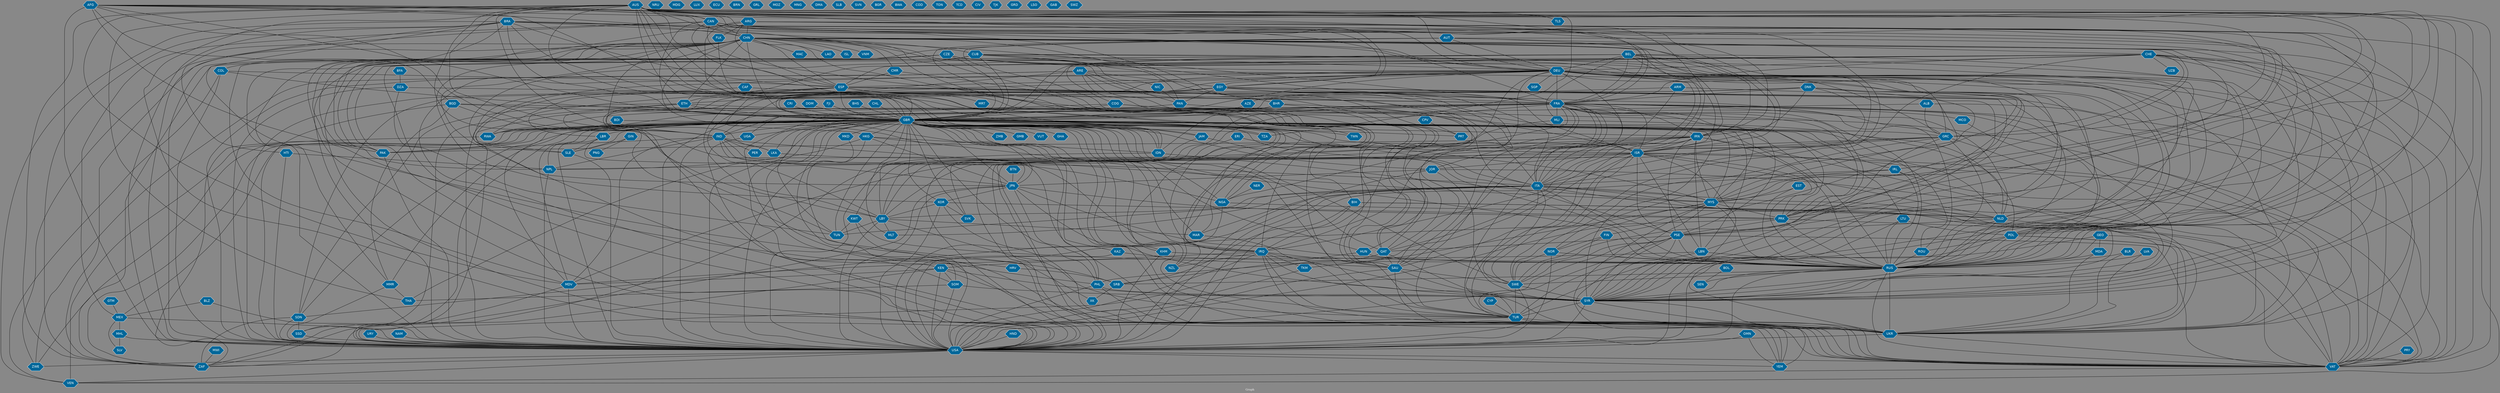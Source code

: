 // Countries together in item graph
graph {
	graph [bgcolor="#888888" fontcolor=white fontsize=12 label="Graph" outputorder=edgesfirst overlap=prism]
	node [color=white fillcolor="#006699" fontcolor=white fontname=Helvetica shape=hexagon style=filled]
	edge [arrowhead=open color=black fontcolor=white fontname=Courier fontsize=12]
		FRA [label=FRA]
		USA [label=USA]
		DEU [label=DEU]
		SOM [label=SOM]
		DNK [label=DNK]
		ISR [label=ISR]
		VAT [label=VAT]
		RUS [label=RUS]
		UKR [label=UKR]
		VEN [label=VEN]
		SYR [label=SYR]
		TUR [label=TUR]
		SWE [label=SWE]
		PRK [label=PRK]
		IRN [label=IRN]
		ITA [label=ITA]
		BEL [label=BEL]
		KOR [label=KOR]
		LBR [label=LBR]
		THA [label=THA]
		ARG [label=ARG]
		GBR [label=GBR]
		ESP [label=ESP]
		JOR [label=JOR]
		AUT [label=AUT]
		MCO [label=MCO]
		IRQ [label=IRQ]
		AUS [label=AUS]
		CHN [label=CHN]
		TUN [label=TUN]
		PSE [label=PSE]
		TWN [label=TWN]
		IND [label=IND]
		ZAF [label=ZAF]
		MYS [label=MYS]
		SDN [label=SDN]
		EGY [label=EGY]
		YEM [label=YEM]
		GRC [label=GRC]
		AFG [label=AFG]
		NGA [label=NGA]
		MEX [label=MEX]
		NRU [label=NRU]
		SAU [label=SAU]
		CAN [label=CAN]
		HKG [label=HKG]
		PHL [label=PHL]
		CUB [label=CUB]
		PAK [label=PAK]
		HUN [label=HUN]
		IDN [label=IDN]
		NPL [label=NPL]
		LKA [label=LKA]
		BGD [label=BGD]
		SRB [label=SRB]
		QAT [label=QAT]
		CHL [label=CHL]
		JPN [label=JPN]
		POL [label=POL]
		NZL [label=NZL]
		SSD [label=SSD]
		PER [label=PER]
		COL [label=COL]
		LBY [label=LBY]
		BIH [label=BIH]
		HND [label=HND]
		ZMB [label=ZMB]
		MDG [label=MDG]
		NOR [label=NOR]
		BRA [label=BRA]
		MAR [label=MAR]
		CZE [label=CZE]
		TZA [label=TZA]
		LUX [label=LUX]
		ROU [label=ROU]
		CHE [label=CHE]
		MAC [label=MAC]
		KEN [label=KEN]
		SGP [label=SGP]
		GEO [label=GEO]
		MLI [label=MLI]
		IRL [label=IRL]
		MMR [label=MMR]
		MWI [label=MWI]
		SLE [label=SLE]
		KAZ [label=KAZ]
		SLV [label=SLV]
		MHL [label=MHL]
		ECU [label=ECU]
		LBN [label=LBN]
		KWT [label=KWT]
		FLK [label=FLK]
		KHM [label=KHM]
		NLD [label=NLD]
		BRN [label=BRN]
		MKD [label=MKD]
		FIN [label=FIN]
		BDI [label=BDI]
		GTM [label=GTM]
		GMB [label=GMB]
		JAM [label=JAM]
		ZWE [label=ZWE]
		SEN [label=SEN]
		NER [label=NER]
		UGA [label=UGA]
		PAN [label=PAN]
		GIN [label=GIN]
		COG [label=COG]
		PRT [label=PRT]
		CYP [label=CYP]
		BFA [label=BFA]
		ARE [label=ARE]
		BLR [label=BLR]
		ARM [label=ARM]
		PRY [label=PRY]
		PNG [label=PNG]
		ETH [label=ETH]
		URY [label=URY]
		MLT [label=MLT]
		CAF [label=CAF]
		GRL [label=GRL]
		ALB [label=ALB]
		MDV [label=MDV]
		TLS [label=TLS]
		CRI [label=CRI]
		VUT [label=VUT]
		HTI [label=HTI]
		DOM [label=DOM]
		UZB [label=UZB]
		FJI [label=FJI]
		LAO [label=LAO]
		HRV [label=HRV]
		NIC [label=NIC]
		DZA [label=DZA]
		RWA [label=RWA]
		AZE [label=AZE]
		ISL [label=ISL]
		EST [label=EST]
		OMN [label=OMN]
		BOL [label=BOL]
		LTU [label=LTU]
		BHR [label=BHR]
		CPV [label=CPV]
		MOZ [label=MOZ]
		MNG [label=MNG]
		DMA [label=DMA]
		BLZ [label=BLZ]
		SLB [label=SLB]
		SVN [label=SVN]
		BHS [label=BHS]
		ERI [label=ERI]
		BGR [label=BGR]
		CMR [label=CMR]
		SVK [label=SVK]
		BWA [label=BWA]
		BTN [label=BTN]
		COD [label=COD]
		XK [label=XK]
		TON [label=TON]
		NAM [label=NAM]
		GHA [label=GHA]
		TCD [label=TCD]
		LVA [label=LVA]
		MDA [label=MDA]
		VNM [label=VNM]
		TKM [label=TKM]
		CIV [label=CIV]
		TJK [label=TJK]
		MRT [label=MRT]
		GRD [label=GRD]
		LSO [label=LSO]
		GAB [label=GAB]
		SWZ [label=SWZ]
			LVA -- UKR [weight=1]
			AFG -- SYR [weight=1]
			IDN -- MYS [weight=3]
			FRA -- IDN [weight=1]
			FRA -- NLD [weight=4]
			USA -- VAT [weight=12]
			BRA -- HRV [weight=2]
			ETH -- LBY [weight=1]
			CHN -- NPL [weight=3]
			FRA -- IRN [weight=1]
			DEU -- POL [weight=1]
			ARG -- USA [weight=1]
			BRA -- ESP [weight=1]
			GBR -- MLT [weight=3]
			ISR -- TUR [weight=1]
			CAN -- GBR [weight=7]
			IND -- JPN [weight=2]
			COG -- ITA [weight=1]
			POL -- ROU [weight=1]
			BFA -- DZA [weight=1]
			CHE -- ITA [weight=5]
			BEL -- COG [weight=1]
			NGA -- NLD [weight=1]
			AUS -- FRA [weight=2]
			CHE -- USA [weight=6]
			ISR -- NLD [weight=1]
			GBR -- LBY [weight=13]
			JPN -- PHL [weight=1]
			CHE -- VEN [weight=1]
			AUS -- JPN [weight=1]
			FRA -- MCO [weight=3]
			CHN -- PRK [weight=11]
			LBY -- USA [weight=12]
			BGD -- GBR [weight=6]
			FRA -- YEM [weight=2]
			USA -- YEM [weight=17]
			MAR -- TUR [weight=1]
			CZE -- DEU [weight=2]
			BEL -- PAK [weight=1]
			CAF -- FRA [weight=2]
			IRN -- ITA [weight=1]
			AUS -- DEU [weight=1]
			ISR -- QAT [weight=1]
			KOR -- PRK [weight=39]
			NGA -- USA [weight=14]
			ISR -- LBN [weight=6]
			KOR -- USA [weight=19]
			GBR -- SOM [weight=5]
			AFG -- CAN [weight=1]
			EGY -- PSE [weight=8]
			DEU -- EGY [weight=1]
			DOM -- GBR [weight=2]
			BOL -- SEN [weight=1]
			FRA -- LBY [weight=1]
			ARG -- IRN [weight=2]
			CHN -- IND [weight=5]
			TKM -- USA [weight=1]
			KOR -- VAT [weight=10]
			KHM -- USA [weight=2]
			NLD -- UKR [weight=4]
			LBR -- SLE [weight=1]
			CAN -- CHN [weight=1]
			GBR -- IND [weight=16]
			DNK -- RUS [weight=2]
			MCO -- POL [weight=1]
			ARG -- FRA [weight=9]
			LBN -- SYR [weight=11]
			RUS -- SRB [weight=2]
			ESP -- SYR [weight=1]
			CHN -- FRA [weight=18]
			CUB -- VAT [weight=3]
			GEO -- MDA [weight=1]
			IRN -- SYR [weight=8]
			ARE -- LBY [weight=1]
			PSE -- QAT [weight=1]
			DZA -- USA [weight=1]
			KEN -- USA [weight=6]
			CHN -- NIC [weight=1]
			AUS -- GBR [weight=37]
			CHE -- GRC [weight=1]
			GBR -- SDN [weight=2]
			IRN -- RUS [weight=6]
			USA -- ZAF [weight=7]
			ARE -- QAT [weight=1]
			GBR -- SVK [weight=1]
			DEU -- UKR [weight=43]
			GBR -- SWE [weight=2]
			SWE -- USA [weight=2]
			HTI -- USA [weight=1]
			CHN -- ITA [weight=2]
			LTU -- UKR [weight=1]
			JPN -- ZAF [weight=1]
			FRA -- SYR [weight=15]
			MEX -- USA [weight=9]
			SOM -- USA [weight=11]
			BRA -- HTI [weight=1]
			FRA -- RUS [weight=28]
			DNK -- ISR [weight=1]
			POL -- RUS [weight=19]
			CUB -- DEU [weight=1]
			MEX -- MHL [weight=1]
			GBR -- USA [weight=155]
			GBR -- ZAF [weight=8]
			AUT -- BIH [weight=2]
			BLZ -- MEX [weight=1]
			GBR -- PRK [weight=13]
			AUS -- TLS [weight=2]
			SYR -- USA [weight=97]
			BHS -- GBR [weight=1]
			ISR -- JOR [weight=3]
			AUS -- PRK [weight=2]
			CUB -- FRA [weight=1]
			CHE -- UZB [weight=1]
			ITA -- LBY [weight=4]
			ISR -- SYR [weight=23]
			DEU -- SGP [weight=1]
			DNK -- GBR [weight=8]
			IRQ -- USA [weight=134]
			CHN -- IRN [weight=2]
			CHE -- VAT [weight=6]
			FRA -- IRQ [weight=7]
			BEL -- GBR [weight=5]
			CHN -- ZWE [weight=1]
			QAT -- SYR [weight=1]
			BRA -- COL [weight=2]
			ARG -- GBR [weight=18]
			BRA -- ITA [weight=2]
			ITA -- UKR [weight=1]
			IRL -- USA [weight=10]
			PSE -- SYR [weight=4]
			LBN -- MDV [weight=1]
			DEU -- SOM [weight=1]
			RUS -- VAT [weight=3]
			AUS -- RUS [weight=7]
			MMR -- THA [weight=6]
			CAN -- MEX [weight=2]
			CZE -- PAK [weight=1]
			USA -- VEN [weight=6]
			AUT -- USA [weight=7]
			GBR -- ITA [weight=18]
			MDA -- UKR [weight=2]
			ALB -- GRC [weight=1]
			AUT -- GBR [weight=4]
			CHN -- MYS [weight=12]
			GBR -- KAZ [weight=1]
			PRK -- VAT [weight=1]
			PRK -- RUS [weight=16]
			FRA -- RWA [weight=5]
			ARE -- ZWE [weight=1]
			MYS -- PRK [weight=1]
			NPL -- USA [weight=9]
			IND -- NPL [weight=2]
			DEU -- HUN [weight=1]
			BRA -- DEU [weight=2]
			ALB -- GBR [weight=1]
			CUB -- PAN [weight=3]
			IND -- PER [weight=1]
			DEU -- JPN [weight=2]
			CAN -- USA [weight=7]
			GBR -- YEM [weight=11]
			URY -- USA [weight=1]
			SAU -- SWE [weight=1]
			GBR -- TUN [weight=27]
			KWT -- TUN [weight=5]
			CHN -- VAT [weight=4]
			SLE -- USA [weight=5]
			IRL -- VAT [weight=1]
			EGY -- MYS [weight=1]
			ERI -- ISR [weight=1]
			KWT -- USA [weight=1]
			FRA -- IND [weight=8]
			PHL -- USA [weight=2]
			HUN -- SRB [weight=1]
			CAN -- RUS [weight=3]
			IND -- MDV [weight=1]
			EST -- MYS [weight=1]
			CHN -- DEU [weight=3]
			BRA -- ZAF [weight=2]
			HRV -- SRB [weight=3]
			CHE -- ETH [weight=6]
			HKG -- RUS [weight=1]
			AUS -- GRC [weight=2]
			CHN -- MDV [weight=1]
			ITA -- MLT [weight=1]
			LTU -- POL [weight=1]
			GBR -- GRC [weight=9]
			BLZ -- USA [weight=1]
			TUR -- USA [weight=11]
			FRA -- MLI [weight=6]
			GBR -- VAT [weight=4]
			DEU -- ESP [weight=3]
			EGY -- FRA [weight=1]
			CHN -- ISL [weight=1]
			CUB -- RUS [weight=3]
			GBR -- MKD [weight=3]
			BEL -- USA [weight=2]
			ITA -- MAR [weight=1]
			EGY -- QAT [weight=1]
			AUS -- USA [weight=8]
			GBR -- JAM [weight=3]
			BRA -- PRT [weight=1]
			PRK -- USA [weight=75]
			DNK -- IRN [weight=2]
			EGY -- ISR [weight=6]
			PAN -- PRK [weight=1]
			SAU -- SYR [weight=1]
			GBR -- HKG [weight=33]
			BTN -- JPN [weight=1]
			CHE -- GBR [weight=2]
			LBN -- RUS [weight=1]
			GBR -- ZWE [weight=1]
			JPN -- PRK [weight=9]
			BLR -- UKR [weight=17]
			GBR -- SLE [weight=13]
			ETH -- GBR [weight=1]
			CHN -- JPN [weight=19]
			GIN -- SLE [weight=1]
			KWT -- SAU [weight=1]
			IRQ -- SAU [weight=4]
			IRQ -- SYR [weight=33]
			IRQ -- NZL [weight=1]
			DEU -- VAT [weight=2]
			CHN -- NZL [weight=1]
			ISR -- USA [weight=78]
			DEU -- GRC [weight=15]
			CHL -- GBR [weight=1]
			GBR -- RUS [weight=69]
			GTM -- MEX [weight=1]
			KEN -- SOM [weight=3]
			ARM -- VAT [weight=1]
			MYS -- UKR [weight=23]
			AUS -- IDN [weight=17]
			POL -- USA [weight=12]
			GBR -- SYR [weight=62]
			HKG -- IDN [weight=3]
			GBR -- IDN [weight=5]
			MKD -- XK [weight=2]
			GIN -- PNG [weight=7]
			UGA -- USA [weight=1]
			ERI -- LBY [weight=1]
			ISR -- PSE [weight=450]
			HND -- USA [weight=1]
			IND -- PAK [weight=19]
			FRA -- ITA [weight=9]
			ALB -- VAT [weight=4]
			IRN -- MYS [weight=4]
			FRA -- NGA [weight=1]
			ESP -- FRA [weight=7]
			NLD -- RUS [weight=4]
			LBY -- MAR [weight=2]
			CRI -- GBR [weight=2]
			TUR -- UKR [weight=2]
			IND -- LKA [weight=2]
			KEN -- ZAF [weight=1]
			CHN -- MMR [weight=1]
			DEU -- IRQ [weight=4]
			AZE -- GBR [weight=1]
			VAT -- VEN [weight=1]
			EGY -- SDN [weight=1]
			FRA -- PSE [weight=1]
			DNK -- FIN [weight=1]
			GBR -- NLD [weight=1]
			LBY -- MLT [weight=1]
			SSD -- USA [weight=2]
			POL -- UKR [weight=12]
			CAN -- IRQ [weight=2]
			CPV -- PRT [weight=1]
			JOR -- USA [weight=5]
			NLD -- SYR [weight=2]
			ESP -- TUN [weight=2]
			ITA -- SDN [weight=6]
			IRN -- SAU [weight=2]
			CZE -- ZAF [weight=1]
			FRA -- LBN [weight=1]
			FRA -- MYS [weight=1]
			GBR -- GMB [weight=2]
			ETH -- SSD [weight=1]
			SDN -- USA [weight=6]
			ISR -- RUS [weight=2]
			CAN -- JAM [weight=3]
			ESP -- ITA [weight=4]
			ESP -- SLE [weight=1]
			GBR -- NZL [weight=3]
			MEX -- SLV [weight=1]
			PSE -- TUR [weight=3]
			MDV -- ZAF [weight=1]
			CAN -- ISR [weight=2]
			CAN -- MYS [weight=1]
			BEL -- NLD [weight=1]
			AUS -- POL [weight=1]
			IRN -- MDV [weight=1]
			IRL -- ITA [weight=1]
			NER -- NGA [weight=1]
			IRQ -- TUR [weight=6]
			GEO -- USA [weight=2]
			GBR -- LBR [weight=1]
			JPN -- KOR [weight=3]
			FRA -- VAT [weight=5]
			DNK -- IND [weight=3]
			AUS -- SYR [weight=1]
			FRA -- TUR [weight=2]
			BEL -- SYR [weight=5]
			MDA -- RUS [weight=1]
			IND -- IRQ [weight=2]
			CHN -- PAN [weight=1]
			CHE -- UKR [weight=4]
			GBR -- SAU [weight=5]
			MWI -- ZAF [weight=1]
			BEL -- RUS [weight=2]
			NIC -- PAN [weight=2]
			CUB -- USA [weight=73]
			ROU -- RUS [weight=1]
			GBR -- MMR [weight=5]
			FIN -- RUS [weight=1]
			PAN -- USA [weight=1]
			SRB -- XK [weight=1]
			PSE -- UKR [weight=1]
			FRA -- UKR [weight=19]
			IND -- USA [weight=25]
			AUS -- ZAF [weight=3]
			AUS -- NLD [weight=1]
			CHN -- HKG [weight=38]
			HKG -- USA [weight=3]
			CHN -- ESP [weight=3]
			SYR -- TUR [weight=42]
			CHN -- MAC [weight=2]
			CZE -- PSE [weight=3]
			GRC -- LBY [weight=1]
			CHE -- RUS [weight=4]
			IRQ -- TKM [weight=1]
			EGY -- ITA [weight=1]
			SAU -- YEM [weight=21]
			AFG -- SWE [weight=1]
			CHN -- CMR [weight=2]
			NLD -- PSE [weight=1]
			ARE -- BHR [weight=1]
			CHE -- SYR [weight=7]
			ARM -- TUR [weight=6]
			BIH -- SRB [weight=4]
			GBR -- ROU [weight=1]
			AFG -- GBR [weight=29]
			MLI -- NLD [weight=2]
			DEU -- GBR [weight=39]
			GBR -- PRT [weight=2]
			ARG -- ESP [weight=1]
			BRA -- USA [weight=1]
			ARG -- VAT [weight=2]
			AUS -- IRQ [weight=6]
			BIH -- USA [weight=2]
			BEL -- GRC [weight=6]
			LBR -- USA [weight=10]
			FRA -- JOR [weight=2]
			CZE -- GBR [weight=2]
			GBR -- SSD [weight=1]
			CHN -- ISR [weight=1]
			CHN -- ZAF [weight=1]
			JOR -- SYR [weight=3]
			CZE -- USA [weight=1]
			EST -- RUS [weight=2]
			ETH -- SDN [weight=2]
			CHE -- ESP [weight=1]
			LTU -- RUS [weight=2]
			AUS -- IRL [weight=3]
			HKG -- NPL [weight=1]
			ARG -- CHN [weight=2]
			ARG -- POL [weight=3]
			ARE -- USA [weight=7]
			COG -- VAT [weight=1]
			AFG -- BGD [weight=1]
			AUS -- EGY [weight=2]
			BEL -- MLI [weight=1]
			BGD -- MMR [weight=1]
			ISR -- PHL [weight=1]
			COL -- USA [weight=3]
			DEU -- PHL [weight=2]
			QAT -- USA [weight=4]
			AUS -- CAN [weight=1]
			EGY -- ETH [weight=1]
			AUS -- THA [weight=7]
			IRL -- RUS [weight=2]
			CZE -- POL [weight=1]
			GBR -- HUN [weight=1]
			BRA -- GBR [weight=6]
			CHN -- TWN [weight=3]
			ISR -- VAT [weight=15]
			AUT -- CHE [weight=1]
			CHE -- DEU [weight=1]
			ARE -- TUR [weight=1]
			DZA -- FRA [weight=1]
			GBR -- PAK [weight=20]
			CHN -- VNM [weight=2]
			EGY -- USA [weight=8]
			GBR -- IRL [weight=5]
			GBR -- QAT [weight=4]
			GBR -- ZMB [weight=2]
			KOR -- LBY [weight=3]
			DNK -- NOR [weight=1]
			IRN -- PSE [weight=4]
			IRN -- YEM [weight=5]
			SOM -- SYR [weight=1]
			BHR -- SAU [weight=1]
			FRA -- PRK [weight=4]
			ISR -- SWE [weight=1]
			ITA -- SWE [weight=1]
			FRA -- USA [weight=57]
			JAM -- USA [weight=1]
			FRA -- KWT [weight=5]
			BGD -- IND [weight=1]
			FRA -- GBR [weight=69]
			ITA -- TUR [weight=1]
			IRN -- IRQ [weight=19]
			ESP -- GRC [weight=3]
			SWE -- SYR [weight=2]
			CAN -- PRK [weight=1]
			ESP -- LBR [weight=1]
			GBR -- TWN [weight=2]
			GBR -- NPL [weight=48]
			AFG -- IND [weight=1]
			DEU -- NLD [weight=1]
			GBR -- KOR [weight=1]
			CHN -- PHL [weight=6]
			KEN -- SYR [weight=1]
			ETH -- ISR [weight=4]
			RUS -- UKR [weight=664]
			ITA -- USA [weight=12]
			IND -- ITA [weight=1]
			IRN -- USA [weight=100]
			GRC -- USA [weight=1]
			GBR -- POL [weight=11]
			QAT -- SAU [weight=2]
			LBY -- TUR [weight=1]
			JOR -- JPN [weight=1]
			DZA -- TUN [weight=1]
			MYS -- NOR [weight=1]
			ESP -- USA [weight=5]
			FLK -- GBR [weight=4]
			CHN -- KOR [weight=1]
			GBR -- UGA [weight=1]
			HTI -- NPL [weight=1]
			AFG -- QAT [weight=1]
			GEO -- RUS [weight=1]
			LKA -- VAT [weight=3]
			CMR -- ESP [weight=1]
			BHR -- GBR [weight=5]
			FIN -- NOR [weight=1]
			PSE -- RUS [weight=1]
			EGY -- SAU [weight=1]
			OMN -- YEM [weight=1]
			HKG -- JPN [weight=1]
			SWE -- TUR [weight=1]
			GBR -- TZA [weight=1]
			KHM -- RUS [weight=1]
			IRQ -- KEN [weight=1]
			HUN -- RUS [weight=3]
			DNK -- SWE [weight=1]
			RWA -- ZAF [weight=1]
			DEU -- TUR [weight=2]
			NOR -- USA [weight=1]
			AFG -- TUR [weight=2]
			GBR -- KHM [weight=1]
			RUS -- USA [weight=191]
			PRK -- PSE [weight=2]
			SOM -- THA [weight=1]
			GBR -- NGA [weight=7]
			DNK -- FRA [weight=1]
			BRA -- VEN [weight=3]
			LVA -- RUS [weight=2]
			FRA -- ISR [weight=8]
			BRA -- CHN [weight=1]
			AUS -- CHN [weight=7]
			CHN -- PAK [weight=1]
			CHN -- ETH [weight=1]
			IRQ -- VAT [weight=3]
			AUS -- MDV [weight=1]
			CHE -- FRA [weight=8]
			COL -- ESP [weight=1]
			GBR -- IRN [weight=37]
			SYR -- VAT [weight=3]
			PHL -- VAT [weight=11]
			CAN -- SYR [weight=5]
			AUS -- VAT [weight=4]
			BHR -- QAT [weight=1]
			GBR -- GHA [weight=2]
			LBY -- TUN [weight=4]
			CYP -- TUR [weight=1]
			MYS -- USA [weight=20]
			GBR -- KEN [weight=14]
			MYS -- RUS [weight=22]
			GBR -- VUT [weight=1]
			IND -- MYS [weight=13]
			AFG -- USA [weight=41]
			ARG -- RUS [weight=2]
			TUR -- VAT [weight=6]
			MYS -- SYR [weight=2]
			ISR -- UKR [weight=1]
			PSE -- VAT [weight=9]
			AUS -- TZA [weight=1]
			IRN -- ISR [weight=38]
			BEL -- FRA [weight=9]
			GBR -- PSE [weight=21]
			FIN -- SWE [weight=1]
			AUT -- DEU [weight=1]
			SDN -- SSD [weight=35]
			CUB -- SLE [weight=1]
			BGD -- USA [weight=3]
			GBR -- MAR [weight=4]
			AUT -- IRN [weight=4]
			ARE -- EGY [weight=2]
			GBR -- THA [weight=45]
			GBR -- MEX [weight=1]
			DEU -- SYR [weight=1]
			GBR -- JPN [weight=6]
			BEL -- DEU [weight=1]
			AUS -- KHM [weight=1]
			POL -- VAT [weight=1]
			DEU -- YEM [weight=1]
			AFG -- DEU [weight=1]
			PSE -- SWE [weight=1]
			IDN -- USA [weight=1]
			BEL -- ISR [weight=4]
			MHL -- USA [weight=1]
			DEU -- RUS [weight=42]
			JPN -- USA [weight=25]
			CHN -- USA [weight=65]
			ESP -- NGA [weight=1]
			GRC -- TUR [weight=1]
			CHN -- GBR [weight=30]
			NOR -- RUS [weight=3]
			KEN -- VAT [weight=1]
			BGD -- MYS [weight=1]
			BEL -- POL [weight=1]
			RUS -- SYR [weight=6]
			GBR -- VEN [weight=6]
			DEU -- ITA [weight=6]
			GBR -- RWA [weight=4]
			OMN -- USA [weight=1]
			GBR -- ISR [weight=18]
			GBR -- LTU [weight=1]
			COL -- VEN [weight=2]
			ITA -- VAT [weight=19]
			AFG -- IRQ [weight=1]
			IRQ -- UKR [weight=1]
			FRA -- SAU [weight=2]
			KAZ -- USA [weight=1]
			EGY -- GBR [weight=14]
			ITA -- MYS [weight=2]
			FJI -- GBR [weight=1]
			UKR -- USA [weight=130]
			PSE -- USA [weight=25]
			CHN -- LAO [weight=2]
			COG -- UGA [weight=1]
			GBR -- PER [weight=1]
			NAM -- USA [weight=2]
			GBR -- IRQ [weight=41]
			CHN -- CUB [weight=1]
			BDI -- TZA [weight=1]
			CMR -- NGA [weight=3]
			GRC -- RUS [weight=5]
			DEU -- FRA [weight=27]
			FRA -- MDV [weight=1]
			ITA -- RUS [weight=8]
			DEU -- PRK [weight=1]
			GBR -- JOR [weight=1]
			AFG -- FRA [weight=1]
			CAN -- EGY [weight=1]
			PAK -- USA [weight=7]
			ARE -- SAU [weight=2]
			UKR -- VAT [weight=3]
			GBR -- MDV [weight=2]
			GRC -- SYR [weight=2]
			ITA -- SYR [weight=5]
			FRA -- ROU [weight=1]
			BDI -- RWA [weight=1]
			EGY -- PAN [weight=1]
			KEN -- MDV [weight=1]
			PHL -- SYR [weight=4]
			AUS -- NZL [weight=3]
			SYR -- UKR [weight=4]
			MLI -- USA [weight=1]
			ESP -- MAR [weight=4]
			AUS -- LKA [weight=3]
			BIH -- NLD [weight=1]
			MHL -- SLV [weight=2]
			DEU -- SAU [weight=1]
			MMR -- USA [weight=2]
			JAM -- RUS [weight=2]
			GEO -- UKR [weight=3]
			MDV -- USA [weight=2]
			ARG -- FLK [weight=6]
			ESP -- GBR [weight=26]
			ISR -- NPL [weight=4]
			EGY -- LBY [weight=9]
			SDN -- ZAF [weight=7]
			ARM -- AZE [weight=1]
			USA -- ZWE [weight=1]
			DEU -- ISR [weight=1]
			GRC -- SWE [weight=2]
			GBR -- LBN [weight=2]
			LBR -- NGA [weight=1]
			ITA -- TUN [weight=2]
			GRC -- ITA [weight=6]
			MYS -- TKM [weight=1]
			PRY -- VAT [weight=1]
			JOR -- VAT [weight=2]
			KAZ -- RUS [weight=2]
			CAF -- RWA [weight=2]
			MYS -- NLD [weight=3]
			EGY -- RUS [weight=4]
			AUT -- SYR [weight=1]
			FRA -- SVK [weight=1]
			COG -- GBR [weight=4]
			AUS -- IND [weight=5]
			BIH -- VAT [weight=2]
			GBR -- TUR [weight=10]
			BRA -- IDN [weight=1]
			JPN -- SYR [weight=4]
			GBR -- UKR [weight=53]
			CHN -- RUS [weight=19]
			CZE -- RUS [weight=1]
			RUS -- SEN [weight=1]
			JPN -- RUS [weight=1]
			DEU -- USA [weight=42]
			NOR -- SWE [weight=1]
			CUB -- GBR [weight=2]
			ESP -- SRB [weight=1]
			IRN -- PAK [weight=2]
			ESP -- MRT [weight=1]
			COL -- GBR [weight=1]
			BLR -- RUS [weight=5]
			RUS -- SWE [weight=12]
			AUS -- ESP [weight=1]
			GBR -- MYS [weight=31]
			GBR -- PHL [weight=3]
			FRA -- TUN [weight=6]
			AFG -- PAK [weight=6]
			KOR -- SVK [weight=1]
			ARE -- SYR [weight=1]
			GBR -- LKA [weight=3]
			SAU -- USA [weight=6]
			IRN -- LBN [weight=1]
			AUS -- MYS [weight=15]
}